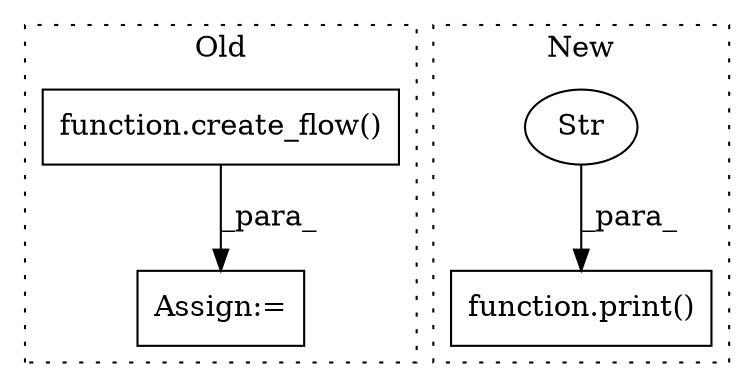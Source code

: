 digraph G {
subgraph cluster0 {
1 [label="function.create_flow()" a="75" s="501,530" l="12,1" shape="box"];
4 [label="Assign:=" a="68" s="498" l="3" shape="box"];
label = "Old";
style="dotted";
}
subgraph cluster1 {
2 [label="function.print()" a="75" s="1305,1388" l="6,1" shape="box"];
3 [label="Str" a="66" s="1311" l="77" shape="ellipse"];
label = "New";
style="dotted";
}
1 -> 4 [label="_para_"];
3 -> 2 [label="_para_"];
}
